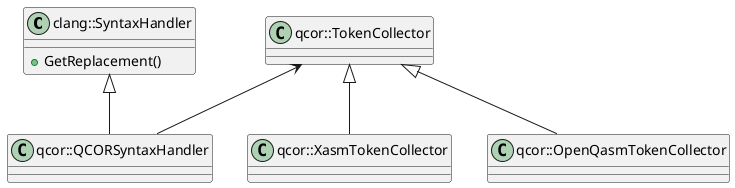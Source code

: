 @startuml

class clang::SyntaxHandler {
    
    + GetReplacement()
    

}

class qcor::QCORSyntaxHandler 

class qcor::TokenCollector 

class qcor::XasmTokenCollector
class qcor::OpenQasmTokenCollector

clang::SyntaxHandler <|-- qcor::QCORSyntaxHandler
qcor::TokenCollector <-- qcor::QCORSyntaxHandler 

qcor::TokenCollector <|-- qcor::XasmTokenCollector
qcor::TokenCollector <|-- qcor::OpenQasmTokenCollector

@enduml